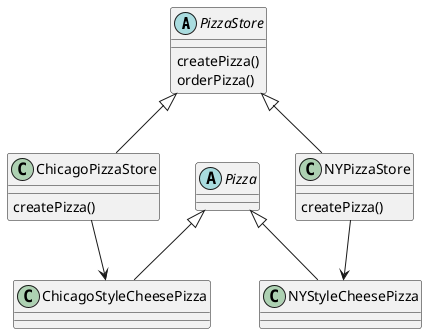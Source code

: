 @startuml

abstract class PizzaStore{
    createPizza()
    orderPizza()
}

class ChicagoPizzaStore{
    createPizza()
}

class NYPizzaStore{
    createPizza()
}

PizzaStore <|-- ChicagoPizzaStore
PizzaStore <|-- NYPizzaStore

Pizza <|-- ChicagoStyleCheesePizza
Pizza <|-- NYStyleCheesePizza


class ChicagoStyleCheesePizza

ChicagoPizzaStore --> ChicagoStyleCheesePizza

class NYStyleCheesePizza
NYPizzaStore --> NYStyleCheesePizza

abstract class Pizza


@enduml